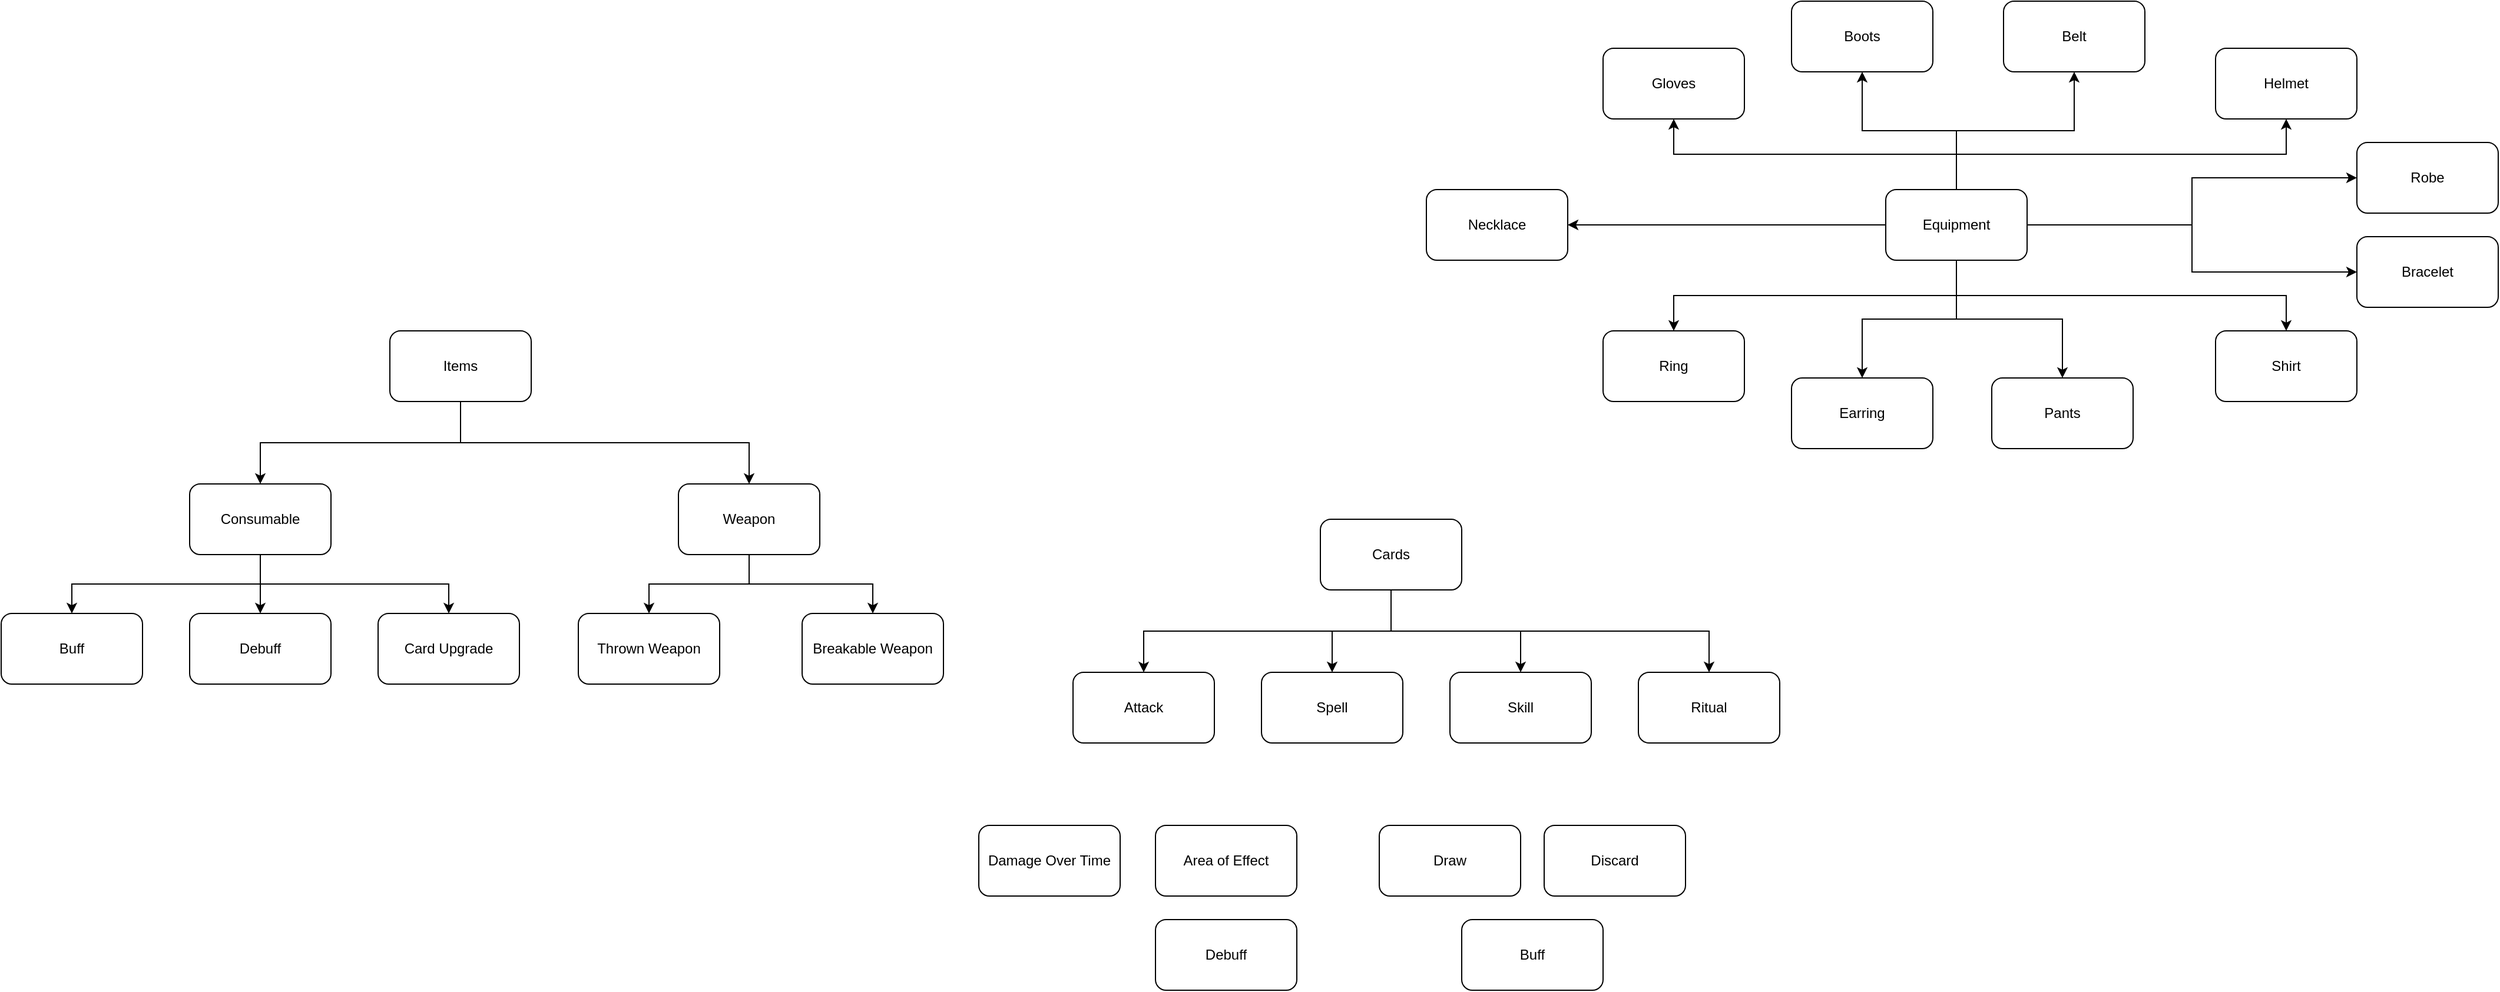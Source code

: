 <mxfile version="28.0.4">
  <diagram name="Page-1" id="-cDlXH7hCRfoEGuARxcH">
    <mxGraphModel dx="2903" dy="872" grid="1" gridSize="10" guides="1" tooltips="1" connect="1" arrows="1" fold="1" page="1" pageScale="1" pageWidth="850" pageHeight="1100" math="0" shadow="0">
      <root>
        <mxCell id="0" />
        <mxCell id="1" parent="0" />
        <mxCell id="mcL9dfHHiW94ajKCQwmj-5" style="edgeStyle=orthogonalEdgeStyle;rounded=0;orthogonalLoop=1;jettySize=auto;html=1;exitX=0.5;exitY=1;exitDx=0;exitDy=0;entryX=0.5;entryY=0;entryDx=0;entryDy=0;" edge="1" parent="1" source="mcL9dfHHiW94ajKCQwmj-1" target="mcL9dfHHiW94ajKCQwmj-4">
          <mxGeometry relative="1" as="geometry" />
        </mxCell>
        <mxCell id="mcL9dfHHiW94ajKCQwmj-11" style="edgeStyle=orthogonalEdgeStyle;rounded=0;orthogonalLoop=1;jettySize=auto;html=1;exitX=0.5;exitY=1;exitDx=0;exitDy=0;entryX=0.5;entryY=0;entryDx=0;entryDy=0;" edge="1" parent="1" source="mcL9dfHHiW94ajKCQwmj-1" target="mcL9dfHHiW94ajKCQwmj-6">
          <mxGeometry relative="1" as="geometry" />
        </mxCell>
        <mxCell id="mcL9dfHHiW94ajKCQwmj-1" value="Items" style="rounded=1;whiteSpace=wrap;html=1;" vertex="1" parent="1">
          <mxGeometry x="180" y="410" width="120" height="60" as="geometry" />
        </mxCell>
        <mxCell id="mcL9dfHHiW94ajKCQwmj-19" style="edgeStyle=orthogonalEdgeStyle;rounded=0;orthogonalLoop=1;jettySize=auto;html=1;exitX=0.5;exitY=1;exitDx=0;exitDy=0;entryX=0.5;entryY=0;entryDx=0;entryDy=0;" edge="1" parent="1" source="mcL9dfHHiW94ajKCQwmj-2" target="mcL9dfHHiW94ajKCQwmj-18">
          <mxGeometry relative="1" as="geometry" />
        </mxCell>
        <mxCell id="mcL9dfHHiW94ajKCQwmj-21" style="edgeStyle=orthogonalEdgeStyle;rounded=0;orthogonalLoop=1;jettySize=auto;html=1;exitX=0.5;exitY=1;exitDx=0;exitDy=0;entryX=0.5;entryY=0;entryDx=0;entryDy=0;" edge="1" parent="1" source="mcL9dfHHiW94ajKCQwmj-2" target="mcL9dfHHiW94ajKCQwmj-20">
          <mxGeometry relative="1" as="geometry" />
        </mxCell>
        <mxCell id="mcL9dfHHiW94ajKCQwmj-23" style="edgeStyle=orthogonalEdgeStyle;rounded=0;orthogonalLoop=1;jettySize=auto;html=1;exitX=0.5;exitY=1;exitDx=0;exitDy=0;entryX=0.5;entryY=0;entryDx=0;entryDy=0;" edge="1" parent="1" source="mcL9dfHHiW94ajKCQwmj-2" target="mcL9dfHHiW94ajKCQwmj-22">
          <mxGeometry relative="1" as="geometry" />
        </mxCell>
        <mxCell id="mcL9dfHHiW94ajKCQwmj-25" style="edgeStyle=orthogonalEdgeStyle;rounded=0;orthogonalLoop=1;jettySize=auto;html=1;exitX=0.5;exitY=1;exitDx=0;exitDy=0;entryX=0.5;entryY=0;entryDx=0;entryDy=0;" edge="1" parent="1" source="mcL9dfHHiW94ajKCQwmj-2" target="mcL9dfHHiW94ajKCQwmj-24">
          <mxGeometry relative="1" as="geometry" />
        </mxCell>
        <mxCell id="mcL9dfHHiW94ajKCQwmj-2" value="Cards" style="rounded=1;whiteSpace=wrap;html=1;" vertex="1" parent="1">
          <mxGeometry x="970" y="570" width="120" height="60" as="geometry" />
        </mxCell>
        <mxCell id="mcL9dfHHiW94ajKCQwmj-34" style="edgeStyle=orthogonalEdgeStyle;rounded=0;orthogonalLoop=1;jettySize=auto;html=1;exitX=0.5;exitY=0;exitDx=0;exitDy=0;entryX=0.5;entryY=1;entryDx=0;entryDy=0;" edge="1" parent="1" source="mcL9dfHHiW94ajKCQwmj-3" target="mcL9dfHHiW94ajKCQwmj-29">
          <mxGeometry relative="1" as="geometry" />
        </mxCell>
        <mxCell id="mcL9dfHHiW94ajKCQwmj-35" style="edgeStyle=orthogonalEdgeStyle;rounded=0;orthogonalLoop=1;jettySize=auto;html=1;exitX=1;exitY=0.5;exitDx=0;exitDy=0;entryX=0;entryY=0.5;entryDx=0;entryDy=0;" edge="1" parent="1" source="mcL9dfHHiW94ajKCQwmj-3" target="mcL9dfHHiW94ajKCQwmj-31">
          <mxGeometry relative="1" as="geometry" />
        </mxCell>
        <mxCell id="mcL9dfHHiW94ajKCQwmj-36" style="edgeStyle=orthogonalEdgeStyle;rounded=0;orthogonalLoop=1;jettySize=auto;html=1;exitX=0.5;exitY=1;exitDx=0;exitDy=0;entryX=0.5;entryY=0;entryDx=0;entryDy=0;" edge="1" parent="1" source="mcL9dfHHiW94ajKCQwmj-3" target="mcL9dfHHiW94ajKCQwmj-32">
          <mxGeometry relative="1" as="geometry" />
        </mxCell>
        <mxCell id="mcL9dfHHiW94ajKCQwmj-37" style="edgeStyle=orthogonalEdgeStyle;rounded=0;orthogonalLoop=1;jettySize=auto;html=1;exitX=0;exitY=0.5;exitDx=0;exitDy=0;entryX=1;entryY=0.5;entryDx=0;entryDy=0;" edge="1" parent="1" source="mcL9dfHHiW94ajKCQwmj-3" target="mcL9dfHHiW94ajKCQwmj-26">
          <mxGeometry relative="1" as="geometry" />
        </mxCell>
        <mxCell id="mcL9dfHHiW94ajKCQwmj-38" style="edgeStyle=orthogonalEdgeStyle;rounded=0;orthogonalLoop=1;jettySize=auto;html=1;exitX=0.5;exitY=0;exitDx=0;exitDy=0;entryX=0.5;entryY=1;entryDx=0;entryDy=0;" edge="1" parent="1" source="mcL9dfHHiW94ajKCQwmj-3" target="mcL9dfHHiW94ajKCQwmj-28">
          <mxGeometry relative="1" as="geometry" />
        </mxCell>
        <mxCell id="mcL9dfHHiW94ajKCQwmj-39" style="edgeStyle=orthogonalEdgeStyle;rounded=0;orthogonalLoop=1;jettySize=auto;html=1;exitX=0.5;exitY=0;exitDx=0;exitDy=0;entryX=0.5;entryY=1;entryDx=0;entryDy=0;" edge="1" parent="1" source="mcL9dfHHiW94ajKCQwmj-3" target="mcL9dfHHiW94ajKCQwmj-30">
          <mxGeometry relative="1" as="geometry" />
        </mxCell>
        <mxCell id="mcL9dfHHiW94ajKCQwmj-40" style="edgeStyle=orthogonalEdgeStyle;rounded=0;orthogonalLoop=1;jettySize=auto;html=1;exitX=0.5;exitY=1;exitDx=0;exitDy=0;entryX=0.5;entryY=0;entryDx=0;entryDy=0;" edge="1" parent="1" source="mcL9dfHHiW94ajKCQwmj-3" target="mcL9dfHHiW94ajKCQwmj-27">
          <mxGeometry relative="1" as="geometry" />
        </mxCell>
        <mxCell id="mcL9dfHHiW94ajKCQwmj-41" style="edgeStyle=orthogonalEdgeStyle;rounded=0;orthogonalLoop=1;jettySize=auto;html=1;exitX=0.5;exitY=1;exitDx=0;exitDy=0;entryX=0.5;entryY=0;entryDx=0;entryDy=0;" edge="1" parent="1" source="mcL9dfHHiW94ajKCQwmj-3" target="mcL9dfHHiW94ajKCQwmj-33">
          <mxGeometry relative="1" as="geometry" />
        </mxCell>
        <mxCell id="mcL9dfHHiW94ajKCQwmj-43" style="edgeStyle=orthogonalEdgeStyle;rounded=0;orthogonalLoop=1;jettySize=auto;html=1;exitX=0.5;exitY=1;exitDx=0;exitDy=0;entryX=0.5;entryY=0;entryDx=0;entryDy=0;" edge="1" parent="1" source="mcL9dfHHiW94ajKCQwmj-3" target="mcL9dfHHiW94ajKCQwmj-42">
          <mxGeometry relative="1" as="geometry" />
        </mxCell>
        <mxCell id="mcL9dfHHiW94ajKCQwmj-45" style="edgeStyle=orthogonalEdgeStyle;rounded=0;orthogonalLoop=1;jettySize=auto;html=1;exitX=0.5;exitY=0;exitDx=0;exitDy=0;entryX=0.5;entryY=1;entryDx=0;entryDy=0;" edge="1" parent="1" source="mcL9dfHHiW94ajKCQwmj-3" target="mcL9dfHHiW94ajKCQwmj-44">
          <mxGeometry relative="1" as="geometry" />
        </mxCell>
        <mxCell id="mcL9dfHHiW94ajKCQwmj-47" style="edgeStyle=orthogonalEdgeStyle;rounded=0;orthogonalLoop=1;jettySize=auto;html=1;exitX=1;exitY=0.5;exitDx=0;exitDy=0;entryX=0;entryY=0.5;entryDx=0;entryDy=0;" edge="1" parent="1" source="mcL9dfHHiW94ajKCQwmj-3" target="mcL9dfHHiW94ajKCQwmj-46">
          <mxGeometry relative="1" as="geometry" />
        </mxCell>
        <mxCell id="mcL9dfHHiW94ajKCQwmj-3" value="Equipment" style="rounded=1;whiteSpace=wrap;html=1;" vertex="1" parent="1">
          <mxGeometry x="1450" y="290" width="120" height="60" as="geometry" />
        </mxCell>
        <mxCell id="mcL9dfHHiW94ajKCQwmj-9" style="edgeStyle=orthogonalEdgeStyle;rounded=0;orthogonalLoop=1;jettySize=auto;html=1;exitX=0.5;exitY=1;exitDx=0;exitDy=0;entryX=0.5;entryY=0;entryDx=0;entryDy=0;" edge="1" parent="1" source="mcL9dfHHiW94ajKCQwmj-4" target="mcL9dfHHiW94ajKCQwmj-8">
          <mxGeometry relative="1" as="geometry" />
        </mxCell>
        <mxCell id="mcL9dfHHiW94ajKCQwmj-10" style="edgeStyle=orthogonalEdgeStyle;rounded=0;orthogonalLoop=1;jettySize=auto;html=1;exitX=0.5;exitY=1;exitDx=0;exitDy=0;entryX=0.5;entryY=0;entryDx=0;entryDy=0;" edge="1" parent="1" source="mcL9dfHHiW94ajKCQwmj-4" target="mcL9dfHHiW94ajKCQwmj-7">
          <mxGeometry relative="1" as="geometry" />
        </mxCell>
        <mxCell id="mcL9dfHHiW94ajKCQwmj-13" style="edgeStyle=orthogonalEdgeStyle;rounded=0;orthogonalLoop=1;jettySize=auto;html=1;exitX=0.5;exitY=1;exitDx=0;exitDy=0;entryX=0.5;entryY=0;entryDx=0;entryDy=0;" edge="1" parent="1" source="mcL9dfHHiW94ajKCQwmj-4" target="mcL9dfHHiW94ajKCQwmj-12">
          <mxGeometry relative="1" as="geometry" />
        </mxCell>
        <mxCell id="mcL9dfHHiW94ajKCQwmj-4" value="Consumable" style="rounded=1;whiteSpace=wrap;html=1;" vertex="1" parent="1">
          <mxGeometry x="10" y="540" width="120" height="60" as="geometry" />
        </mxCell>
        <mxCell id="mcL9dfHHiW94ajKCQwmj-15" style="edgeStyle=orthogonalEdgeStyle;rounded=0;orthogonalLoop=1;jettySize=auto;html=1;exitX=0.5;exitY=1;exitDx=0;exitDy=0;entryX=0.5;entryY=0;entryDx=0;entryDy=0;" edge="1" parent="1" source="mcL9dfHHiW94ajKCQwmj-6" target="mcL9dfHHiW94ajKCQwmj-14">
          <mxGeometry relative="1" as="geometry" />
        </mxCell>
        <mxCell id="mcL9dfHHiW94ajKCQwmj-17" style="edgeStyle=orthogonalEdgeStyle;rounded=0;orthogonalLoop=1;jettySize=auto;html=1;exitX=0.5;exitY=1;exitDx=0;exitDy=0;entryX=0.5;entryY=0;entryDx=0;entryDy=0;" edge="1" parent="1" source="mcL9dfHHiW94ajKCQwmj-6" target="mcL9dfHHiW94ajKCQwmj-16">
          <mxGeometry relative="1" as="geometry" />
        </mxCell>
        <mxCell id="mcL9dfHHiW94ajKCQwmj-6" value="Weapon" style="rounded=1;whiteSpace=wrap;html=1;" vertex="1" parent="1">
          <mxGeometry x="425" y="540" width="120" height="60" as="geometry" />
        </mxCell>
        <mxCell id="mcL9dfHHiW94ajKCQwmj-7" value="Buff" style="rounded=1;whiteSpace=wrap;html=1;" vertex="1" parent="1">
          <mxGeometry x="-150" y="650" width="120" height="60" as="geometry" />
        </mxCell>
        <mxCell id="mcL9dfHHiW94ajKCQwmj-8" value="Debuff" style="rounded=1;whiteSpace=wrap;html=1;" vertex="1" parent="1">
          <mxGeometry x="10" y="650" width="120" height="60" as="geometry" />
        </mxCell>
        <mxCell id="mcL9dfHHiW94ajKCQwmj-12" value="Card Upgrade" style="rounded=1;whiteSpace=wrap;html=1;" vertex="1" parent="1">
          <mxGeometry x="170" y="650" width="120" height="60" as="geometry" />
        </mxCell>
        <mxCell id="mcL9dfHHiW94ajKCQwmj-14" value="Thrown Weapon" style="rounded=1;whiteSpace=wrap;html=1;" vertex="1" parent="1">
          <mxGeometry x="340" y="650" width="120" height="60" as="geometry" />
        </mxCell>
        <mxCell id="mcL9dfHHiW94ajKCQwmj-16" value="Breakable Weapon" style="rounded=1;whiteSpace=wrap;html=1;" vertex="1" parent="1">
          <mxGeometry x="530" y="650" width="120" height="60" as="geometry" />
        </mxCell>
        <mxCell id="mcL9dfHHiW94ajKCQwmj-18" value="Attack" style="rounded=1;whiteSpace=wrap;html=1;" vertex="1" parent="1">
          <mxGeometry x="760" y="700" width="120" height="60" as="geometry" />
        </mxCell>
        <mxCell id="mcL9dfHHiW94ajKCQwmj-20" value="Spell" style="rounded=1;whiteSpace=wrap;html=1;" vertex="1" parent="1">
          <mxGeometry x="920" y="700" width="120" height="60" as="geometry" />
        </mxCell>
        <mxCell id="mcL9dfHHiW94ajKCQwmj-22" value="Ritual" style="rounded=1;whiteSpace=wrap;html=1;" vertex="1" parent="1">
          <mxGeometry x="1240" y="700" width="120" height="60" as="geometry" />
        </mxCell>
        <mxCell id="mcL9dfHHiW94ajKCQwmj-24" value="Skill" style="rounded=1;whiteSpace=wrap;html=1;" vertex="1" parent="1">
          <mxGeometry x="1080" y="700" width="120" height="60" as="geometry" />
        </mxCell>
        <mxCell id="mcL9dfHHiW94ajKCQwmj-26" value="Necklace" style="rounded=1;whiteSpace=wrap;html=1;" vertex="1" parent="1">
          <mxGeometry x="1060" y="290" width="120" height="60" as="geometry" />
        </mxCell>
        <mxCell id="mcL9dfHHiW94ajKCQwmj-27" value="Ring" style="rounded=1;whiteSpace=wrap;html=1;" vertex="1" parent="1">
          <mxGeometry x="1210" y="410" width="120" height="60" as="geometry" />
        </mxCell>
        <mxCell id="mcL9dfHHiW94ajKCQwmj-28" value="Gloves" style="rounded=1;whiteSpace=wrap;html=1;" vertex="1" parent="1">
          <mxGeometry x="1210" y="170" width="120" height="60" as="geometry" />
        </mxCell>
        <mxCell id="mcL9dfHHiW94ajKCQwmj-29" value="Boots" style="rounded=1;whiteSpace=wrap;html=1;" vertex="1" parent="1">
          <mxGeometry x="1370" y="130" width="120" height="60" as="geometry" />
        </mxCell>
        <mxCell id="mcL9dfHHiW94ajKCQwmj-30" value="Helmet" style="rounded=1;whiteSpace=wrap;html=1;" vertex="1" parent="1">
          <mxGeometry x="1730" y="170" width="120" height="60" as="geometry" />
        </mxCell>
        <mxCell id="mcL9dfHHiW94ajKCQwmj-31" value="Robe" style="rounded=1;whiteSpace=wrap;html=1;" vertex="1" parent="1">
          <mxGeometry x="1850" y="250" width="120" height="60" as="geometry" />
        </mxCell>
        <mxCell id="mcL9dfHHiW94ajKCQwmj-32" value="Earring" style="rounded=1;whiteSpace=wrap;html=1;" vertex="1" parent="1">
          <mxGeometry x="1370" y="450" width="120" height="60" as="geometry" />
        </mxCell>
        <mxCell id="mcL9dfHHiW94ajKCQwmj-33" value="Shirt" style="rounded=1;whiteSpace=wrap;html=1;" vertex="1" parent="1">
          <mxGeometry x="1730" y="410" width="120" height="60" as="geometry" />
        </mxCell>
        <mxCell id="mcL9dfHHiW94ajKCQwmj-42" value="Pants" style="rounded=1;whiteSpace=wrap;html=1;" vertex="1" parent="1">
          <mxGeometry x="1540" y="450" width="120" height="60" as="geometry" />
        </mxCell>
        <mxCell id="mcL9dfHHiW94ajKCQwmj-44" value="Belt" style="rounded=1;whiteSpace=wrap;html=1;" vertex="1" parent="1">
          <mxGeometry x="1550" y="130" width="120" height="60" as="geometry" />
        </mxCell>
        <mxCell id="mcL9dfHHiW94ajKCQwmj-46" value="Bracelet" style="rounded=1;whiteSpace=wrap;html=1;" vertex="1" parent="1">
          <mxGeometry x="1850" y="330" width="120" height="60" as="geometry" />
        </mxCell>
        <mxCell id="mcL9dfHHiW94ajKCQwmj-50" value="Area of Effect" style="rounded=1;whiteSpace=wrap;html=1;" vertex="1" parent="1">
          <mxGeometry x="830" y="830" width="120" height="60" as="geometry" />
        </mxCell>
        <mxCell id="mcL9dfHHiW94ajKCQwmj-51" value="Damage Over Time" style="rounded=1;whiteSpace=wrap;html=1;" vertex="1" parent="1">
          <mxGeometry x="680" y="830" width="120" height="60" as="geometry" />
        </mxCell>
        <mxCell id="mcL9dfHHiW94ajKCQwmj-52" value="Debuff" style="rounded=1;whiteSpace=wrap;html=1;" vertex="1" parent="1">
          <mxGeometry x="830" y="910" width="120" height="60" as="geometry" />
        </mxCell>
        <mxCell id="mcL9dfHHiW94ajKCQwmj-58" value="Buff" style="rounded=1;whiteSpace=wrap;html=1;" vertex="1" parent="1">
          <mxGeometry x="1090" y="910" width="120" height="60" as="geometry" />
        </mxCell>
        <mxCell id="mcL9dfHHiW94ajKCQwmj-59" value="Draw" style="rounded=1;whiteSpace=wrap;html=1;" vertex="1" parent="1">
          <mxGeometry x="1020" y="830" width="120" height="60" as="geometry" />
        </mxCell>
        <mxCell id="mcL9dfHHiW94ajKCQwmj-60" value="Discard" style="rounded=1;whiteSpace=wrap;html=1;" vertex="1" parent="1">
          <mxGeometry x="1160" y="830" width="120" height="60" as="geometry" />
        </mxCell>
      </root>
    </mxGraphModel>
  </diagram>
</mxfile>
